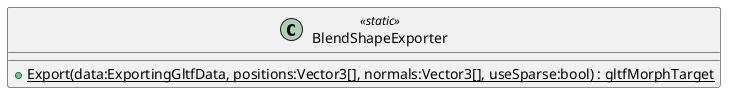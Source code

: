 @startuml
class BlendShapeExporter <<static>> {
    + {static} Export(data:ExportingGltfData, positions:Vector3[], normals:Vector3[], useSparse:bool) : gltfMorphTarget
}
@enduml
